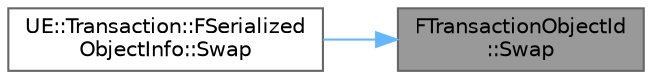 digraph "FTransactionObjectId::Swap"
{
 // INTERACTIVE_SVG=YES
 // LATEX_PDF_SIZE
  bgcolor="transparent";
  edge [fontname=Helvetica,fontsize=10,labelfontname=Helvetica,labelfontsize=10];
  node [fontname=Helvetica,fontsize=10,shape=box,height=0.2,width=0.4];
  rankdir="RL";
  Node1 [id="Node000001",label="FTransactionObjectId\l::Swap",height=0.2,width=0.4,color="gray40", fillcolor="grey60", style="filled", fontcolor="black",tooltip=" "];
  Node1 -> Node2 [id="edge1_Node000001_Node000002",dir="back",color="steelblue1",style="solid",tooltip=" "];
  Node2 [id="Node000002",label="UE::Transaction::FSerialized\lObjectInfo::Swap",height=0.2,width=0.4,color="grey40", fillcolor="white", style="filled",URL="$db/dcd/structUE_1_1Transaction_1_1FSerializedObjectInfo.html#a0b65163c6a917ea893d387e6306508e3",tooltip=" "];
}
